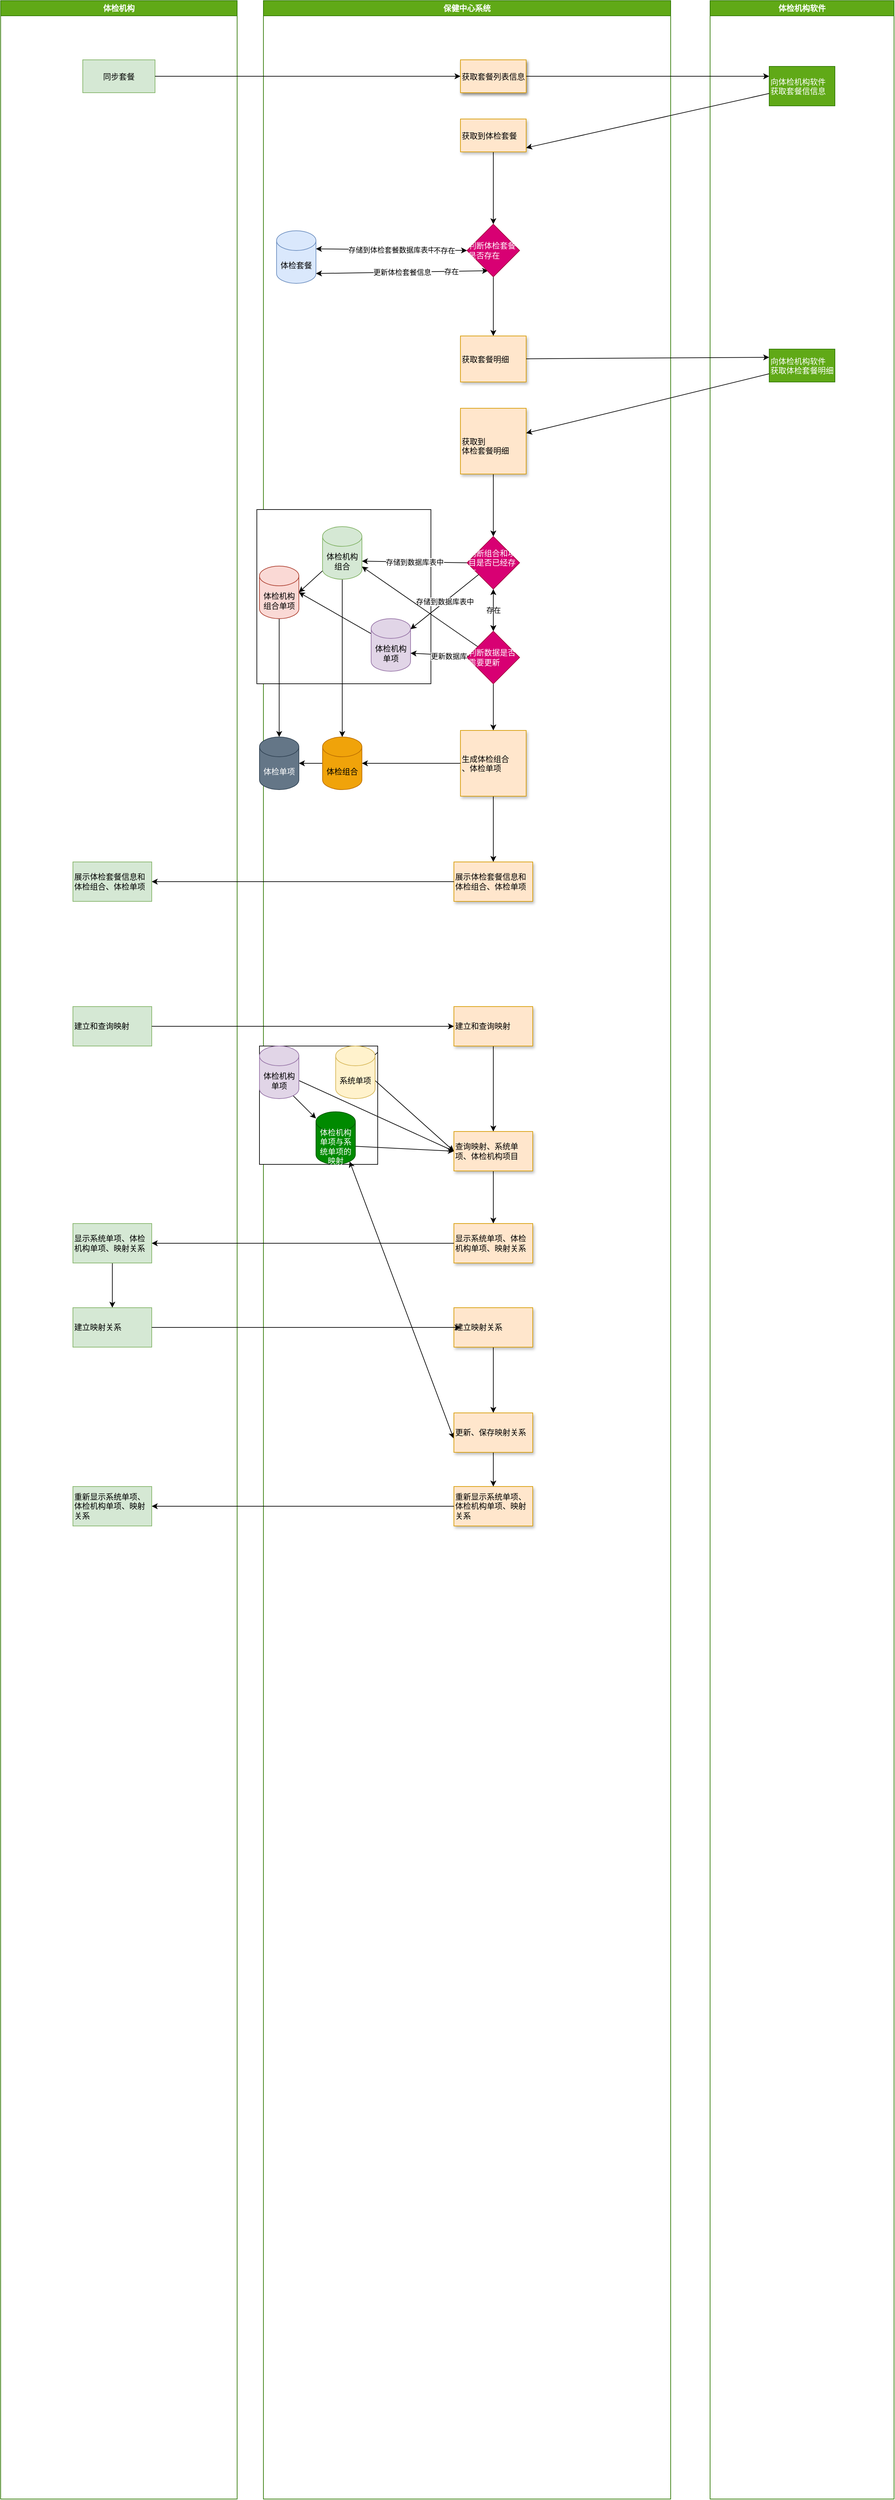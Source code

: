 <mxfile version="14.8.5" type="github">
  <diagram id="I1acQup80pIm7hhBkFKN" name="Page-1">
    <mxGraphModel dx="281" dy="685" grid="1" gridSize="10" guides="1" tooltips="1" connect="1" arrows="1" fold="1" page="1" pageScale="1" pageWidth="827" pageHeight="1169" math="0" shadow="0">
      <root>
        <mxCell id="0" />
        <mxCell id="1" parent="0" />
        <mxCell id="JNjtPGQv4dUMdPtZdE4I-110" value="保健中心系统" style="swimlane;whiteSpace=wrap;fillColor=#60a917;strokeColor=#2D7600;fontColor=#ffffff;" parent="1" vertex="1">
          <mxGeometry x="1490" y="130" width="620" height="3800" as="geometry" />
        </mxCell>
        <mxCell id="TA7IZTzMVxlUGsbhdg7N-36" value="" style="whiteSpace=wrap;html=1;aspect=fixed;" vertex="1" parent="JNjtPGQv4dUMdPtZdE4I-110">
          <mxGeometry x="-6" y="1590" width="180" height="180" as="geometry" />
        </mxCell>
        <mxCell id="JNjtPGQv4dUMdPtZdE4I-171" value="" style="whiteSpace=wrap;html=1;aspect=fixed;align=left;" parent="JNjtPGQv4dUMdPtZdE4I-110" vertex="1">
          <mxGeometry x="-10" y="774" width="265" height="265" as="geometry" />
        </mxCell>
        <mxCell id="JNjtPGQv4dUMdPtZdE4I-147" style="rounded=0;orthogonalLoop=1;jettySize=auto;html=1;entryX=1;entryY=0.5;entryDx=0;entryDy=0;entryPerimeter=0;" parent="JNjtPGQv4dUMdPtZdE4I-110" source="JNjtPGQv4dUMdPtZdE4I-115" target="JNjtPGQv4dUMdPtZdE4I-117" edge="1">
          <mxGeometry relative="1" as="geometry" />
        </mxCell>
        <mxCell id="JNjtPGQv4dUMdPtZdE4I-115" value="体检机构单项" style="shape=cylinder3;whiteSpace=wrap;html=1;boundedLbl=1;backgroundOutline=1;size=15;fillColor=#e1d5e7;strokeColor=#9673a6;" parent="JNjtPGQv4dUMdPtZdE4I-110" vertex="1">
          <mxGeometry x="164" y="940" width="60" height="80" as="geometry" />
        </mxCell>
        <mxCell id="TA7IZTzMVxlUGsbhdg7N-8" style="rounded=0;orthogonalLoop=1;jettySize=auto;html=1;exitX=0.5;exitY=1;exitDx=0;exitDy=0;exitPerimeter=0;startArrow=none;startFill=0;" edge="1" parent="JNjtPGQv4dUMdPtZdE4I-110" source="JNjtPGQv4dUMdPtZdE4I-117" target="TA7IZTzMVxlUGsbhdg7N-6">
          <mxGeometry relative="1" as="geometry" />
        </mxCell>
        <mxCell id="JNjtPGQv4dUMdPtZdE4I-117" value="体检机构组合单项" style="shape=cylinder3;whiteSpace=wrap;html=1;boundedLbl=1;backgroundOutline=1;size=15;fillColor=#fad9d5;strokeColor=#ae4132;" parent="JNjtPGQv4dUMdPtZdE4I-110" vertex="1">
          <mxGeometry x="-6" y="860" width="60" height="80" as="geometry" />
        </mxCell>
        <mxCell id="JNjtPGQv4dUMdPtZdE4I-146" style="rounded=0;orthogonalLoop=1;jettySize=auto;html=1;entryX=1;entryY=0.5;entryDx=0;entryDy=0;entryPerimeter=0;" parent="JNjtPGQv4dUMdPtZdE4I-110" source="JNjtPGQv4dUMdPtZdE4I-116" target="JNjtPGQv4dUMdPtZdE4I-117" edge="1">
          <mxGeometry relative="1" as="geometry" />
        </mxCell>
        <mxCell id="TA7IZTzMVxlUGsbhdg7N-7" style="edgeStyle=orthogonalEdgeStyle;rounded=0;orthogonalLoop=1;jettySize=auto;html=1;exitX=0.5;exitY=1;exitDx=0;exitDy=0;exitPerimeter=0;entryX=0.5;entryY=0;entryDx=0;entryDy=0;entryPerimeter=0;startArrow=none;startFill=0;" edge="1" parent="JNjtPGQv4dUMdPtZdE4I-110" source="JNjtPGQv4dUMdPtZdE4I-116" target="TA7IZTzMVxlUGsbhdg7N-5">
          <mxGeometry relative="1" as="geometry" />
        </mxCell>
        <mxCell id="JNjtPGQv4dUMdPtZdE4I-116" value="体检机构组合" style="shape=cylinder3;whiteSpace=wrap;html=1;boundedLbl=1;backgroundOutline=1;size=15;fillColor=#d5e8d4;strokeColor=#82b366;" parent="JNjtPGQv4dUMdPtZdE4I-110" vertex="1">
          <mxGeometry x="90" y="800" width="60" height="80" as="geometry" />
        </mxCell>
        <mxCell id="JNjtPGQv4dUMdPtZdE4I-129" value="获取套餐列表信息" style="fillColor=#647687;strokeColor=#314354;fontColor=#ffffff;shadow=1;" parent="JNjtPGQv4dUMdPtZdE4I-110" vertex="1">
          <mxGeometry x="300" y="90" width="100" height="50" as="geometry" />
        </mxCell>
        <mxCell id="JNjtPGQv4dUMdPtZdE4I-135" value="存储到体检套餐数据库表中" style="rounded=0;orthogonalLoop=1;jettySize=auto;html=1;exitX=0;exitY=0.5;exitDx=0;exitDy=0;entryX=1;entryY=0;entryDx=0;entryDy=27.5;entryPerimeter=0;startArrow=classic;startFill=1;" parent="JNjtPGQv4dUMdPtZdE4I-110" source="JNjtPGQv4dUMdPtZdE4I-164" target="JNjtPGQv4dUMdPtZdE4I-136" edge="1">
          <mxGeometry relative="1" as="geometry">
            <mxPoint x="350" y="370" as="targetPoint" />
          </mxGeometry>
        </mxCell>
        <mxCell id="JNjtPGQv4dUMdPtZdE4I-166" value="不存在" style="edgeLabel;html=1;align=center;verticalAlign=middle;resizable=0;points=[];" parent="JNjtPGQv4dUMdPtZdE4I-135" vertex="1" connectable="0">
          <mxGeometry x="-0.695" relative="1" as="geometry">
            <mxPoint as="offset" />
          </mxGeometry>
        </mxCell>
        <mxCell id="JNjtPGQv4dUMdPtZdE4I-136" value="体检套餐" style="shape=cylinder3;whiteSpace=wrap;html=1;boundedLbl=1;backgroundOutline=1;size=15;fillColor=#dae8fc;strokeColor=#6c8ebf;" parent="JNjtPGQv4dUMdPtZdE4I-110" vertex="1">
          <mxGeometry x="20" y="350" width="60" height="80" as="geometry" />
        </mxCell>
        <mxCell id="JNjtPGQv4dUMdPtZdE4I-137" value="获取套餐明细" style="fillColor=#FFFFC0;strokeColor=#FF0000;align=left;" parent="JNjtPGQv4dUMdPtZdE4I-110" vertex="1">
          <mxGeometry x="300" y="510" width="100" height="70" as="geometry" />
        </mxCell>
        <mxCell id="JNjtPGQv4dUMdPtZdE4I-149" value="" style="edgeStyle=orthogonalEdgeStyle;rounded=0;orthogonalLoop=1;jettySize=auto;html=1;" parent="JNjtPGQv4dUMdPtZdE4I-110" source="JNjtPGQv4dUMdPtZdE4I-141" target="JNjtPGQv4dUMdPtZdE4I-148" edge="1">
          <mxGeometry relative="1" as="geometry" />
        </mxCell>
        <mxCell id="JNjtPGQv4dUMdPtZdE4I-141" value="&#xa;获取到&#xa;体检套餐明细" style="fillColor=#FFFFC0;strokeColor=#FF0000;align=left;" parent="JNjtPGQv4dUMdPtZdE4I-110" vertex="1">
          <mxGeometry x="300" y="620" width="100" height="100" as="geometry" />
        </mxCell>
        <mxCell id="JNjtPGQv4dUMdPtZdE4I-145" value="存储到数据库表中" style="rounded=0;orthogonalLoop=1;jettySize=auto;html=1;exitX=0;exitY=0.5;exitDx=0;exitDy=0;entryX=1;entryY=0;entryDx=0;entryDy=52.5;entryPerimeter=0;" parent="JNjtPGQv4dUMdPtZdE4I-110" source="JNjtPGQv4dUMdPtZdE4I-148" target="JNjtPGQv4dUMdPtZdE4I-116" edge="1">
          <mxGeometry relative="1" as="geometry">
            <mxPoint x="300" y="740" as="sourcePoint" />
            <mxPoint x="100" y="740" as="targetPoint" />
          </mxGeometry>
        </mxCell>
        <mxCell id="JNjtPGQv4dUMdPtZdE4I-153" value="存在" style="edgeStyle=orthogonalEdgeStyle;rounded=0;orthogonalLoop=1;jettySize=auto;html=1;entryX=0.5;entryY=0;entryDx=0;entryDy=0;" parent="JNjtPGQv4dUMdPtZdE4I-110" source="JNjtPGQv4dUMdPtZdE4I-148" target="JNjtPGQv4dUMdPtZdE4I-170" edge="1">
          <mxGeometry relative="1" as="geometry" />
        </mxCell>
        <mxCell id="JNjtPGQv4dUMdPtZdE4I-197" value="" style="rounded=0;orthogonalLoop=1;jettySize=auto;html=1;startArrow=classic;startFill=1;endArrow=classic;endFill=1;" parent="JNjtPGQv4dUMdPtZdE4I-110" source="JNjtPGQv4dUMdPtZdE4I-148" target="JNjtPGQv4dUMdPtZdE4I-170" edge="1">
          <mxGeometry relative="1" as="geometry" />
        </mxCell>
        <mxCell id="TA7IZTzMVxlUGsbhdg7N-10" value="存储到数据库表中" style="rounded=0;orthogonalLoop=1;jettySize=auto;html=1;startArrow=none;startFill=0;" edge="1" parent="JNjtPGQv4dUMdPtZdE4I-110" source="JNjtPGQv4dUMdPtZdE4I-148" target="JNjtPGQv4dUMdPtZdE4I-115">
          <mxGeometry relative="1" as="geometry" />
        </mxCell>
        <mxCell id="JNjtPGQv4dUMdPtZdE4I-148" value="判断组合和项目是否已经存在" style="rhombus;whiteSpace=wrap;html=1;align=left;strokeColor=#A50040;fillColor=#d80073;fontColor=#ffffff;" parent="JNjtPGQv4dUMdPtZdE4I-110" vertex="1">
          <mxGeometry x="310" y="815" width="80" height="80" as="geometry" />
        </mxCell>
        <mxCell id="TA7IZTzMVxlUGsbhdg7N-20" style="edgeStyle=orthogonalEdgeStyle;rounded=0;orthogonalLoop=1;jettySize=auto;html=1;startArrow=none;startFill=0;" edge="1" parent="JNjtPGQv4dUMdPtZdE4I-110" source="JNjtPGQv4dUMdPtZdE4I-152" target="TA7IZTzMVxlUGsbhdg7N-19">
          <mxGeometry relative="1" as="geometry" />
        </mxCell>
        <mxCell id="JNjtPGQv4dUMdPtZdE4I-152" value="建立和查询映射" style="whiteSpace=wrap;html=1;align=left;strokeColor=#FF0000;fillColor=#FFFFC0;" parent="JNjtPGQv4dUMdPtZdE4I-110" vertex="1">
          <mxGeometry x="290" y="1530" width="120" height="60" as="geometry" />
        </mxCell>
        <mxCell id="JNjtPGQv4dUMdPtZdE4I-168" style="rounded=0;orthogonalLoop=1;jettySize=auto;html=1;entryX=0.5;entryY=0;entryDx=0;entryDy=0;startArrow=none;startFill=0;" parent="JNjtPGQv4dUMdPtZdE4I-110" source="JNjtPGQv4dUMdPtZdE4I-164" target="JNjtPGQv4dUMdPtZdE4I-137" edge="1">
          <mxGeometry relative="1" as="geometry" />
        </mxCell>
        <mxCell id="JNjtPGQv4dUMdPtZdE4I-192" value="更新体检套餐信息" style="rounded=0;orthogonalLoop=1;jettySize=auto;html=1;startArrow=classic;startFill=1;exitX=0.4;exitY=0.885;exitDx=0;exitDy=0;exitPerimeter=0;" parent="JNjtPGQv4dUMdPtZdE4I-110" edge="1" source="JNjtPGQv4dUMdPtZdE4I-164">
          <mxGeometry relative="1" as="geometry">
            <mxPoint x="343" y="420" as="sourcePoint" />
            <mxPoint x="80" y="415" as="targetPoint" />
          </mxGeometry>
        </mxCell>
        <mxCell id="JNjtPGQv4dUMdPtZdE4I-193" value="存在" style="edgeLabel;html=1;align=center;verticalAlign=middle;resizable=0;points=[];" parent="JNjtPGQv4dUMdPtZdE4I-192" vertex="1" connectable="0">
          <mxGeometry x="-0.573" relative="1" as="geometry">
            <mxPoint as="offset" />
          </mxGeometry>
        </mxCell>
        <mxCell id="JNjtPGQv4dUMdPtZdE4I-164" value="判断体检套餐是否存在" style="rhombus;whiteSpace=wrap;html=1;align=left;strokeColor=#A50040;fillColor=#d80073;fontColor=#ffffff;" parent="JNjtPGQv4dUMdPtZdE4I-110" vertex="1">
          <mxGeometry x="310" y="340" width="80" height="80" as="geometry" />
        </mxCell>
        <mxCell id="JNjtPGQv4dUMdPtZdE4I-174" style="rounded=0;orthogonalLoop=1;jettySize=auto;html=1;exitX=0.5;exitY=1;exitDx=0;exitDy=0;startArrow=none;startFill=0;" parent="JNjtPGQv4dUMdPtZdE4I-110" source="JNjtPGQv4dUMdPtZdE4I-170" edge="1">
          <mxGeometry relative="1" as="geometry">
            <mxPoint x="350" y="1110" as="targetPoint" />
          </mxGeometry>
        </mxCell>
        <mxCell id="TA7IZTzMVxlUGsbhdg7N-49" style="edgeStyle=none;rounded=0;orthogonalLoop=1;jettySize=auto;html=1;startArrow=none;startFill=0;" edge="1" parent="JNjtPGQv4dUMdPtZdE4I-110" source="JNjtPGQv4dUMdPtZdE4I-170" target="JNjtPGQv4dUMdPtZdE4I-116">
          <mxGeometry relative="1" as="geometry" />
        </mxCell>
        <mxCell id="JNjtPGQv4dUMdPtZdE4I-170" value="判断数据是否需要更新" style="rhombus;whiteSpace=wrap;html=1;align=left;strokeColor=#A50040;fillColor=#d80073;fontColor=#ffffff;" parent="JNjtPGQv4dUMdPtZdE4I-110" vertex="1">
          <mxGeometry x="310" y="959" width="80" height="80" as="geometry" />
        </mxCell>
        <mxCell id="TA7IZTzMVxlUGsbhdg7N-28" style="edgeStyle=none;rounded=0;orthogonalLoop=1;jettySize=auto;html=1;exitX=-0.004;exitY=0.644;exitDx=0;exitDy=0;entryX=0.855;entryY=1;entryDx=0;entryDy=-4.35;entryPerimeter=0;startArrow=classic;startFill=1;exitPerimeter=0;" edge="1" parent="JNjtPGQv4dUMdPtZdE4I-110" source="TA7IZTzMVxlUGsbhdg7N-51" target="JNjtPGQv4dUMdPtZdE4I-181">
          <mxGeometry relative="1" as="geometry" />
        </mxCell>
        <mxCell id="TA7IZTzMVxlUGsbhdg7N-25" style="rounded=0;orthogonalLoop=1;jettySize=auto;html=1;exitX=1;exitY=0;exitDx=0;exitDy=52.5;exitPerimeter=0;entryX=0;entryY=0.5;entryDx=0;entryDy=0;startArrow=none;startFill=0;" edge="1" parent="JNjtPGQv4dUMdPtZdE4I-110" source="JNjtPGQv4dUMdPtZdE4I-181" target="TA7IZTzMVxlUGsbhdg7N-44">
          <mxGeometry relative="1" as="geometry" />
        </mxCell>
        <mxCell id="JNjtPGQv4dUMdPtZdE4I-181" value="体检机构单项与系统单项的映射" style="shape=cylinder3;whiteSpace=wrap;html=1;boundedLbl=1;backgroundOutline=1;size=15;fillColor=#008a00;strokeColor=#005700;fontColor=#ffffff;" parent="JNjtPGQv4dUMdPtZdE4I-110" vertex="1">
          <mxGeometry x="80" y="1690" width="60" height="80" as="geometry" />
        </mxCell>
        <mxCell id="JNjtPGQv4dUMdPtZdE4I-188" style="edgeStyle=orthogonalEdgeStyle;rounded=0;orthogonalLoop=1;jettySize=auto;html=1;startArrow=none;startFill=0;entryX=0.5;entryY=0;entryDx=0;entryDy=0;" parent="JNjtPGQv4dUMdPtZdE4I-110" source="TA7IZTzMVxlUGsbhdg7N-46" target="TA7IZTzMVxlUGsbhdg7N-51" edge="1">
          <mxGeometry relative="1" as="geometry">
            <mxPoint x="360" y="2148" as="targetPoint" />
            <mxPoint x="360" y="2048" as="sourcePoint" />
          </mxGeometry>
        </mxCell>
        <mxCell id="JNjtPGQv4dUMdPtZdE4I-172" style="rounded=0;orthogonalLoop=1;jettySize=auto;html=1;entryX=1;entryY=0;entryDx=0;entryDy=52.5;startArrow=none;startFill=0;entryPerimeter=0;" parent="JNjtPGQv4dUMdPtZdE4I-110" source="JNjtPGQv4dUMdPtZdE4I-170" target="JNjtPGQv4dUMdPtZdE4I-115" edge="1">
          <mxGeometry relative="1" as="geometry" />
        </mxCell>
        <mxCell id="JNjtPGQv4dUMdPtZdE4I-173" value="更新数据库" style="edgeLabel;html=1;align=center;verticalAlign=middle;resizable=0;points=[];" parent="JNjtPGQv4dUMdPtZdE4I-172" vertex="1" connectable="0">
          <mxGeometry x="-0.303" y="1" relative="1" as="geometry">
            <mxPoint as="offset" />
          </mxGeometry>
        </mxCell>
        <mxCell id="TA7IZTzMVxlUGsbhdg7N-13" value="" style="edgeStyle=orthogonalEdgeStyle;rounded=0;orthogonalLoop=1;jettySize=auto;html=1;startArrow=none;startFill=0;" edge="1" parent="JNjtPGQv4dUMdPtZdE4I-110" source="TA7IZTzMVxlUGsbhdg7N-3" target="TA7IZTzMVxlUGsbhdg7N-12">
          <mxGeometry relative="1" as="geometry" />
        </mxCell>
        <mxCell id="TA7IZTzMVxlUGsbhdg7N-3" value="生成体检组合&#xa;、体检单项" style="fillColor=#FFFFC0;strokeColor=#FF0000;align=left;" vertex="1" parent="JNjtPGQv4dUMdPtZdE4I-110">
          <mxGeometry x="300" y="1110" width="100" height="100" as="geometry" />
        </mxCell>
        <mxCell id="TA7IZTzMVxlUGsbhdg7N-9" style="edgeStyle=orthogonalEdgeStyle;rounded=0;orthogonalLoop=1;jettySize=auto;html=1;startArrow=none;startFill=0;" edge="1" parent="JNjtPGQv4dUMdPtZdE4I-110" source="TA7IZTzMVxlUGsbhdg7N-5" target="TA7IZTzMVxlUGsbhdg7N-6">
          <mxGeometry relative="1" as="geometry" />
        </mxCell>
        <mxCell id="TA7IZTzMVxlUGsbhdg7N-5" value="体检组合" style="shape=cylinder3;whiteSpace=wrap;html=1;boundedLbl=1;backgroundOutline=1;size=15;fillColor=#f0a30a;strokeColor=#BD7000;fontColor=#000000;" vertex="1" parent="JNjtPGQv4dUMdPtZdE4I-110">
          <mxGeometry x="90" y="1120" width="60" height="80" as="geometry" />
        </mxCell>
        <mxCell id="TA7IZTzMVxlUGsbhdg7N-6" value="体检单项" style="shape=cylinder3;whiteSpace=wrap;html=1;boundedLbl=1;backgroundOutline=1;size=15;fillColor=#647687;strokeColor=#314354;fontColor=#ffffff;" vertex="1" parent="JNjtPGQv4dUMdPtZdE4I-110">
          <mxGeometry x="-6" y="1120" width="60" height="80" as="geometry" />
        </mxCell>
        <mxCell id="TA7IZTzMVxlUGsbhdg7N-12" value="展示体检套餐信息和体检组合、体检单项" style="whiteSpace=wrap;html=1;align=left;strokeColor=#FF0000;fillColor=#FFFFC0;" vertex="1" parent="JNjtPGQv4dUMdPtZdE4I-110">
          <mxGeometry x="290" y="1310" width="120" height="60" as="geometry" />
        </mxCell>
        <mxCell id="TA7IZTzMVxlUGsbhdg7N-29" style="edgeStyle=none;rounded=0;orthogonalLoop=1;jettySize=auto;html=1;startArrow=none;startFill=0;" edge="1" parent="JNjtPGQv4dUMdPtZdE4I-110" source="TA7IZTzMVxlUGsbhdg7N-19" target="TA7IZTzMVxlUGsbhdg7N-26">
          <mxGeometry relative="1" as="geometry" />
        </mxCell>
        <mxCell id="TA7IZTzMVxlUGsbhdg7N-19" value="查询映射、系统单项、体检机构项目" style="whiteSpace=wrap;html=1;align=left;strokeColor=#FF0000;fillColor=#FFFFC0;" vertex="1" parent="JNjtPGQv4dUMdPtZdE4I-110">
          <mxGeometry x="290" y="1720" width="120" height="60" as="geometry" />
        </mxCell>
        <mxCell id="TA7IZTzMVxlUGsbhdg7N-24" style="rounded=0;orthogonalLoop=1;jettySize=auto;html=1;exitX=1;exitY=0;exitDx=0;exitDy=52.5;exitPerimeter=0;startArrow=none;startFill=0;entryX=0;entryY=0.5;entryDx=0;entryDy=0;" edge="1" parent="JNjtPGQv4dUMdPtZdE4I-110" source="TA7IZTzMVxlUGsbhdg7N-21" target="TA7IZTzMVxlUGsbhdg7N-44">
          <mxGeometry relative="1" as="geometry" />
        </mxCell>
        <mxCell id="TA7IZTzMVxlUGsbhdg7N-35" style="edgeStyle=none;rounded=0;orthogonalLoop=1;jettySize=auto;html=1;exitX=0.855;exitY=1;exitDx=0;exitDy=-4.35;exitPerimeter=0;startArrow=none;startFill=0;" edge="1" parent="JNjtPGQv4dUMdPtZdE4I-110" source="TA7IZTzMVxlUGsbhdg7N-21" target="JNjtPGQv4dUMdPtZdE4I-181">
          <mxGeometry relative="1" as="geometry" />
        </mxCell>
        <mxCell id="TA7IZTzMVxlUGsbhdg7N-21" value="体检机构单项" style="shape=cylinder3;whiteSpace=wrap;html=1;boundedLbl=1;backgroundOutline=1;size=15;fillColor=#e1d5e7;strokeColor=#9673a6;" vertex="1" parent="JNjtPGQv4dUMdPtZdE4I-110">
          <mxGeometry x="-6" y="1590" width="60" height="80" as="geometry" />
        </mxCell>
        <mxCell id="TA7IZTzMVxlUGsbhdg7N-23" style="rounded=0;orthogonalLoop=1;jettySize=auto;html=1;exitX=1;exitY=0;exitDx=0;exitDy=52.5;exitPerimeter=0;entryX=0;entryY=0.5;entryDx=0;entryDy=0;startArrow=none;startFill=0;" edge="1" parent="JNjtPGQv4dUMdPtZdE4I-110" source="TA7IZTzMVxlUGsbhdg7N-22" target="TA7IZTzMVxlUGsbhdg7N-44">
          <mxGeometry relative="1" as="geometry" />
        </mxCell>
        <mxCell id="TA7IZTzMVxlUGsbhdg7N-22" value="系统单项" style="shape=cylinder3;whiteSpace=wrap;html=1;boundedLbl=1;backgroundOutline=1;size=15;fillColor=#fff2cc;strokeColor=#d6b656;" vertex="1" parent="JNjtPGQv4dUMdPtZdE4I-110">
          <mxGeometry x="110" y="1590" width="60" height="80" as="geometry" />
        </mxCell>
        <mxCell id="TA7IZTzMVxlUGsbhdg7N-26" value="显示系统单项、体检机构单项、映射关系" style="whiteSpace=wrap;html=1;align=left;strokeColor=#FF0000;fillColor=#FFFFC0;" vertex="1" parent="JNjtPGQv4dUMdPtZdE4I-110">
          <mxGeometry x="290" y="1860" width="120" height="60" as="geometry" />
        </mxCell>
        <mxCell id="TA7IZTzMVxlUGsbhdg7N-30" value="重新显示系统单项、体检机构单项、映射关系" style="whiteSpace=wrap;html=1;align=left;strokeColor=#d79b00;fillColor=#ffe6cc;shadow=1;" vertex="1" parent="JNjtPGQv4dUMdPtZdE4I-110">
          <mxGeometry x="290" y="2260" width="120" height="60" as="geometry" />
        </mxCell>
        <mxCell id="TA7IZTzMVxlUGsbhdg7N-37" value="获取套餐列表信息" style="fillColor=#ffe6cc;strokeColor=#d79b00;shadow=1;" vertex="1" parent="JNjtPGQv4dUMdPtZdE4I-110">
          <mxGeometry x="300" y="90" width="100" height="50" as="geometry" />
        </mxCell>
        <mxCell id="TA7IZTzMVxlUGsbhdg7N-47" style="edgeStyle=none;rounded=0;orthogonalLoop=1;jettySize=auto;html=1;entryX=0.5;entryY=0;entryDx=0;entryDy=0;startArrow=none;startFill=0;" edge="1" parent="JNjtPGQv4dUMdPtZdE4I-110" source="TA7IZTzMVxlUGsbhdg7N-38" target="JNjtPGQv4dUMdPtZdE4I-164">
          <mxGeometry relative="1" as="geometry" />
        </mxCell>
        <mxCell id="TA7IZTzMVxlUGsbhdg7N-38" value="获取到体检套餐" style="fillColor=#ffe6cc;strokeColor=#d79b00;align=left;shadow=1;" vertex="1" parent="JNjtPGQv4dUMdPtZdE4I-110">
          <mxGeometry x="300" y="180" width="100" height="50" as="geometry" />
        </mxCell>
        <mxCell id="TA7IZTzMVxlUGsbhdg7N-39" value="获取套餐明细" style="fillColor=#ffe6cc;strokeColor=#d79b00;align=left;shadow=1;" vertex="1" parent="JNjtPGQv4dUMdPtZdE4I-110">
          <mxGeometry x="300" y="510" width="100" height="70" as="geometry" />
        </mxCell>
        <mxCell id="TA7IZTzMVxlUGsbhdg7N-40" value="&#xa;获取到&#xa;体检套餐明细" style="fillColor=#ffe6cc;strokeColor=#d79b00;align=left;shadow=1;" vertex="1" parent="JNjtPGQv4dUMdPtZdE4I-110">
          <mxGeometry x="300" y="620" width="100" height="100" as="geometry" />
        </mxCell>
        <mxCell id="TA7IZTzMVxlUGsbhdg7N-41" value="生成体检组合&#xa;、体检单项" style="fillColor=#ffe6cc;strokeColor=#d79b00;align=left;shadow=1;" vertex="1" parent="JNjtPGQv4dUMdPtZdE4I-110">
          <mxGeometry x="300" y="1110" width="100" height="100" as="geometry" />
        </mxCell>
        <mxCell id="TA7IZTzMVxlUGsbhdg7N-42" value="展示体检套餐信息和体检组合、体检单项" style="whiteSpace=wrap;html=1;align=left;strokeColor=#d79b00;fillColor=#ffe6cc;shadow=1;" vertex="1" parent="JNjtPGQv4dUMdPtZdE4I-110">
          <mxGeometry x="290" y="1310" width="120" height="60" as="geometry" />
        </mxCell>
        <mxCell id="TA7IZTzMVxlUGsbhdg7N-43" value="建立和查询映射" style="whiteSpace=wrap;html=1;align=left;strokeColor=#d79b00;fillColor=#ffe6cc;shadow=1;" vertex="1" parent="JNjtPGQv4dUMdPtZdE4I-110">
          <mxGeometry x="290" y="1530" width="120" height="60" as="geometry" />
        </mxCell>
        <mxCell id="TA7IZTzMVxlUGsbhdg7N-44" value="查询映射、系统单项、体检机构项目" style="whiteSpace=wrap;html=1;align=left;strokeColor=#d79b00;fillColor=#ffe6cc;shadow=1;" vertex="1" parent="JNjtPGQv4dUMdPtZdE4I-110">
          <mxGeometry x="290" y="1720" width="120" height="60" as="geometry" />
        </mxCell>
        <mxCell id="TA7IZTzMVxlUGsbhdg7N-45" value="显示系统单项、体检机构单项、映射关系" style="whiteSpace=wrap;html=1;align=left;strokeColor=#d79b00;fillColor=#ffe6cc;shadow=1;" vertex="1" parent="JNjtPGQv4dUMdPtZdE4I-110">
          <mxGeometry x="290" y="1860" width="120" height="60" as="geometry" />
        </mxCell>
        <mxCell id="TA7IZTzMVxlUGsbhdg7N-46" value="建立映射关系" style="whiteSpace=wrap;html=1;align=left;strokeColor=#d79b00;fillColor=#ffe6cc;shadow=1;" vertex="1" parent="JNjtPGQv4dUMdPtZdE4I-110">
          <mxGeometry x="290" y="1988" width="120" height="60" as="geometry" />
        </mxCell>
        <mxCell id="TA7IZTzMVxlUGsbhdg7N-50" value="" style="edgeStyle=none;rounded=0;orthogonalLoop=1;jettySize=auto;html=1;startArrow=none;startFill=0;endArrow=none;" edge="1" parent="JNjtPGQv4dUMdPtZdE4I-110" source="TA7IZTzMVxlUGsbhdg7N-22" target="TA7IZTzMVxlUGsbhdg7N-36">
          <mxGeometry relative="1" as="geometry">
            <mxPoint x="1622.5" y="1800" as="sourcePoint" />
            <mxPoint x="1607.5" y="1880" as="targetPoint" />
          </mxGeometry>
        </mxCell>
        <mxCell id="TA7IZTzMVxlUGsbhdg7N-52" style="edgeStyle=none;rounded=0;orthogonalLoop=1;jettySize=auto;html=1;startArrow=none;startFill=0;" edge="1" parent="JNjtPGQv4dUMdPtZdE4I-110" source="TA7IZTzMVxlUGsbhdg7N-51" target="TA7IZTzMVxlUGsbhdg7N-30">
          <mxGeometry relative="1" as="geometry" />
        </mxCell>
        <mxCell id="TA7IZTzMVxlUGsbhdg7N-51" value="更新、保存映射关系" style="whiteSpace=wrap;html=1;align=left;strokeColor=#d79b00;fillColor=#ffe6cc;shadow=1;" vertex="1" parent="JNjtPGQv4dUMdPtZdE4I-110">
          <mxGeometry x="290" y="2148" width="120" height="60" as="geometry" />
        </mxCell>
        <mxCell id="JNjtPGQv4dUMdPtZdE4I-124" value="体检机构" style="swimlane;whiteSpace=wrap;fillColor=#60a917;strokeColor=#2D7600;fontColor=#ffffff;" parent="1" vertex="1">
          <mxGeometry x="1090" y="130" width="360" height="3800" as="geometry" />
        </mxCell>
        <mxCell id="JNjtPGQv4dUMdPtZdE4I-128" value="同步套餐" style="fillColor=#d5e8d4;strokeColor=#82b366;" parent="JNjtPGQv4dUMdPtZdE4I-124" vertex="1">
          <mxGeometry x="125" y="90" width="110" height="50" as="geometry" />
        </mxCell>
        <mxCell id="JNjtPGQv4dUMdPtZdE4I-175" style="edgeStyle=orthogonalEdgeStyle;rounded=0;orthogonalLoop=1;jettySize=auto;html=1;exitX=0.5;exitY=1;exitDx=0;exitDy=0;entryX=0.5;entryY=0;entryDx=0;entryDy=0;startArrow=none;startFill=0;" parent="JNjtPGQv4dUMdPtZdE4I-124" source="JNjtPGQv4dUMdPtZdE4I-154" target="JNjtPGQv4dUMdPtZdE4I-157" edge="1">
          <mxGeometry relative="1" as="geometry" />
        </mxCell>
        <mxCell id="JNjtPGQv4dUMdPtZdE4I-154" value="显示系统单项、体检机构单项、映射关系" style="whiteSpace=wrap;html=1;align=left;strokeColor=#82b366;fillColor=#d5e8d4;" parent="JNjtPGQv4dUMdPtZdE4I-124" vertex="1">
          <mxGeometry x="110" y="1860" width="120" height="60" as="geometry" />
        </mxCell>
        <mxCell id="JNjtPGQv4dUMdPtZdE4I-157" value="建立映射关系" style="whiteSpace=wrap;html=1;align=left;strokeColor=#82b366;fillColor=#d5e8d4;" parent="JNjtPGQv4dUMdPtZdE4I-124" vertex="1">
          <mxGeometry x="110" y="1988" width="120" height="60" as="geometry" />
        </mxCell>
        <mxCell id="TA7IZTzMVxlUGsbhdg7N-1" value="建立和查询映射" style="whiteSpace=wrap;html=1;align=left;strokeColor=#82b366;fillColor=#d5e8d4;" vertex="1" parent="JNjtPGQv4dUMdPtZdE4I-124">
          <mxGeometry x="110" y="1530" width="120" height="60" as="geometry" />
        </mxCell>
        <mxCell id="TA7IZTzMVxlUGsbhdg7N-15" value="展示体检套餐信息和体检组合、体检单项" style="whiteSpace=wrap;html=1;align=left;strokeColor=#82b366;fillColor=#d5e8d4;" vertex="1" parent="JNjtPGQv4dUMdPtZdE4I-124">
          <mxGeometry x="110" y="1310" width="120" height="60" as="geometry" />
        </mxCell>
        <mxCell id="TA7IZTzMVxlUGsbhdg7N-32" value="重新显示系统单项、体检机构单项、映射关系" style="whiteSpace=wrap;html=1;align=left;strokeColor=#82b366;fillColor=#d5e8d4;" vertex="1" parent="JNjtPGQv4dUMdPtZdE4I-124">
          <mxGeometry x="110" y="2260" width="120" height="60" as="geometry" />
        </mxCell>
        <mxCell id="JNjtPGQv4dUMdPtZdE4I-112" value="体检机构软件" style="swimlane;whiteSpace=wrap;fillColor=#60a917;strokeColor=#2D7600;fontColor=#ffffff;" parent="1" vertex="1">
          <mxGeometry x="2170" y="130" width="280" height="3800" as="geometry" />
        </mxCell>
        <mxCell id="JNjtPGQv4dUMdPtZdE4I-130" value="向体检机构软件&#xa;获取套餐信信息" style="fillColor=#60a917;strokeColor=#2D7600;align=left;fontColor=#ffffff;" parent="JNjtPGQv4dUMdPtZdE4I-112" vertex="1">
          <mxGeometry x="90" y="100" width="100" height="60" as="geometry" />
        </mxCell>
        <mxCell id="JNjtPGQv4dUMdPtZdE4I-139" value="向体检机构软件&#xa;获取体检套餐明细" style="fillColor=#60a917;strokeColor=#2D7600;align=left;fontColor=#ffffff;" parent="JNjtPGQv4dUMdPtZdE4I-112" vertex="1">
          <mxGeometry x="90" y="530" width="100" height="50" as="geometry" />
        </mxCell>
        <mxCell id="JNjtPGQv4dUMdPtZdE4I-131" value="" style="rounded=0;orthogonalLoop=1;jettySize=auto;html=1;entryX=0;entryY=0.25;entryDx=0;entryDy=0;" parent="1" source="JNjtPGQv4dUMdPtZdE4I-129" target="JNjtPGQv4dUMdPtZdE4I-130" edge="1">
          <mxGeometry relative="1" as="geometry" />
        </mxCell>
        <mxCell id="JNjtPGQv4dUMdPtZdE4I-133" value="" style="rounded=0;orthogonalLoop=1;jettySize=auto;html=1;" parent="1" source="JNjtPGQv4dUMdPtZdE4I-130" edge="1">
          <mxGeometry relative="1" as="geometry">
            <mxPoint x="2360" y="400" as="sourcePoint" />
            <mxPoint x="1890" y="353.83" as="targetPoint" />
          </mxGeometry>
        </mxCell>
        <mxCell id="JNjtPGQv4dUMdPtZdE4I-140" value="" style="rounded=0;orthogonalLoop=1;jettySize=auto;html=1;entryX=0;entryY=0.25;entryDx=0;entryDy=0;" parent="1" source="JNjtPGQv4dUMdPtZdE4I-137" target="JNjtPGQv4dUMdPtZdE4I-139" edge="1">
          <mxGeometry relative="1" as="geometry" />
        </mxCell>
        <mxCell id="JNjtPGQv4dUMdPtZdE4I-142" value="" style="rounded=0;orthogonalLoop=1;jettySize=auto;html=1;exitX=0;exitY=0.75;exitDx=0;exitDy=0;" parent="1" source="JNjtPGQv4dUMdPtZdE4I-139" target="JNjtPGQv4dUMdPtZdE4I-141" edge="1">
          <mxGeometry relative="1" as="geometry" />
        </mxCell>
        <mxCell id="JNjtPGQv4dUMdPtZdE4I-177" style="rounded=0;orthogonalLoop=1;jettySize=auto;html=1;startArrow=none;startFill=0;entryX=0;entryY=0.5;entryDx=0;entryDy=0;" parent="1" source="JNjtPGQv4dUMdPtZdE4I-157" edge="1">
          <mxGeometry relative="1" as="geometry">
            <mxPoint x="1790" y="2148" as="targetPoint" />
          </mxGeometry>
        </mxCell>
        <mxCell id="JNjtPGQv4dUMdPtZdE4I-202" style="rounded=0;orthogonalLoop=1;jettySize=auto;html=1;startArrow=none;startFill=0;endArrow=classic;endFill=1;" parent="1" source="JNjtPGQv4dUMdPtZdE4I-128" target="JNjtPGQv4dUMdPtZdE4I-129" edge="1">
          <mxGeometry relative="1" as="geometry" />
        </mxCell>
        <mxCell id="TA7IZTzMVxlUGsbhdg7N-4" style="edgeStyle=orthogonalEdgeStyle;rounded=0;orthogonalLoop=1;jettySize=auto;html=1;startArrow=none;startFill=0;" edge="1" parent="1" source="TA7IZTzMVxlUGsbhdg7N-3">
          <mxGeometry relative="1" as="geometry">
            <mxPoint x="1640" y="1290" as="targetPoint" />
          </mxGeometry>
        </mxCell>
        <mxCell id="TA7IZTzMVxlUGsbhdg7N-16" style="edgeStyle=orthogonalEdgeStyle;rounded=0;orthogonalLoop=1;jettySize=auto;html=1;entryX=1;entryY=0.5;entryDx=0;entryDy=0;startArrow=none;startFill=0;" edge="1" parent="1" source="TA7IZTzMVxlUGsbhdg7N-12" target="TA7IZTzMVxlUGsbhdg7N-15">
          <mxGeometry relative="1" as="geometry" />
        </mxCell>
        <mxCell id="TA7IZTzMVxlUGsbhdg7N-17" style="edgeStyle=orthogonalEdgeStyle;rounded=0;orthogonalLoop=1;jettySize=auto;html=1;startArrow=none;startFill=0;" edge="1" parent="1" source="TA7IZTzMVxlUGsbhdg7N-1" target="JNjtPGQv4dUMdPtZdE4I-152">
          <mxGeometry relative="1" as="geometry" />
        </mxCell>
        <mxCell id="TA7IZTzMVxlUGsbhdg7N-27" style="edgeStyle=none;rounded=0;orthogonalLoop=1;jettySize=auto;html=1;entryX=1;entryY=0.5;entryDx=0;entryDy=0;startArrow=none;startFill=0;" edge="1" parent="1" source="TA7IZTzMVxlUGsbhdg7N-26" target="JNjtPGQv4dUMdPtZdE4I-154">
          <mxGeometry relative="1" as="geometry" />
        </mxCell>
        <mxCell id="TA7IZTzMVxlUGsbhdg7N-31" style="edgeStyle=none;rounded=0;orthogonalLoop=1;jettySize=auto;html=1;startArrow=none;startFill=0;" edge="1" parent="1" source="TA7IZTzMVxlUGsbhdg7N-30" target="TA7IZTzMVxlUGsbhdg7N-32">
          <mxGeometry relative="1" as="geometry">
            <mxPoint x="1280" y="2410" as="targetPoint" />
          </mxGeometry>
        </mxCell>
      </root>
    </mxGraphModel>
  </diagram>
</mxfile>
